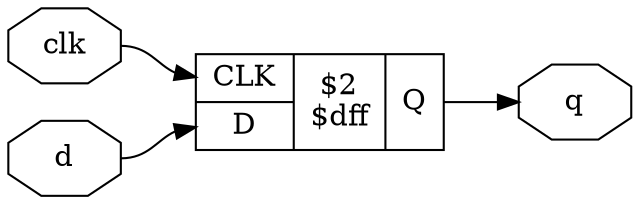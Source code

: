 digraph "dff" {
rankdir="LR";
remincross=true;
n2 [ shape=octagon, label="clk", color="black", fontcolor="black" ];
n3 [ shape=octagon, label="d", color="black", fontcolor="black" ];
n4 [ shape=octagon, label="q", color="black", fontcolor="black" ];
c8 [ shape=record, label="{{<p5> CLK|<p6> D}|$2\n$dff|{<p7> Q}}" ];
n2:e -> c8:p5:w [color="black", label=""];
n3:e -> c8:p6:w [color="black", label=""];
c8:p7:e -> n4:w [color="black", label=""];
}

